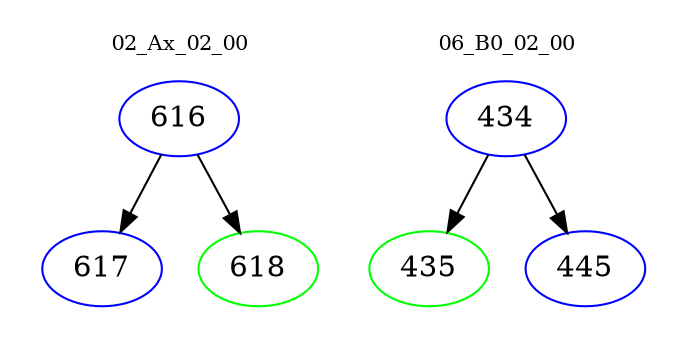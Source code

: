 digraph{
subgraph cluster_0 {
color = white
label = "02_Ax_02_00";
fontsize=10;
T0_616 [label="616", color="blue"]
T0_616 -> T0_617 [color="black"]
T0_617 [label="617", color="blue"]
T0_616 -> T0_618 [color="black"]
T0_618 [label="618", color="green"]
}
subgraph cluster_1 {
color = white
label = "06_B0_02_00";
fontsize=10;
T1_434 [label="434", color="blue"]
T1_434 -> T1_435 [color="black"]
T1_435 [label="435", color="green"]
T1_434 -> T1_445 [color="black"]
T1_445 [label="445", color="blue"]
}
}

